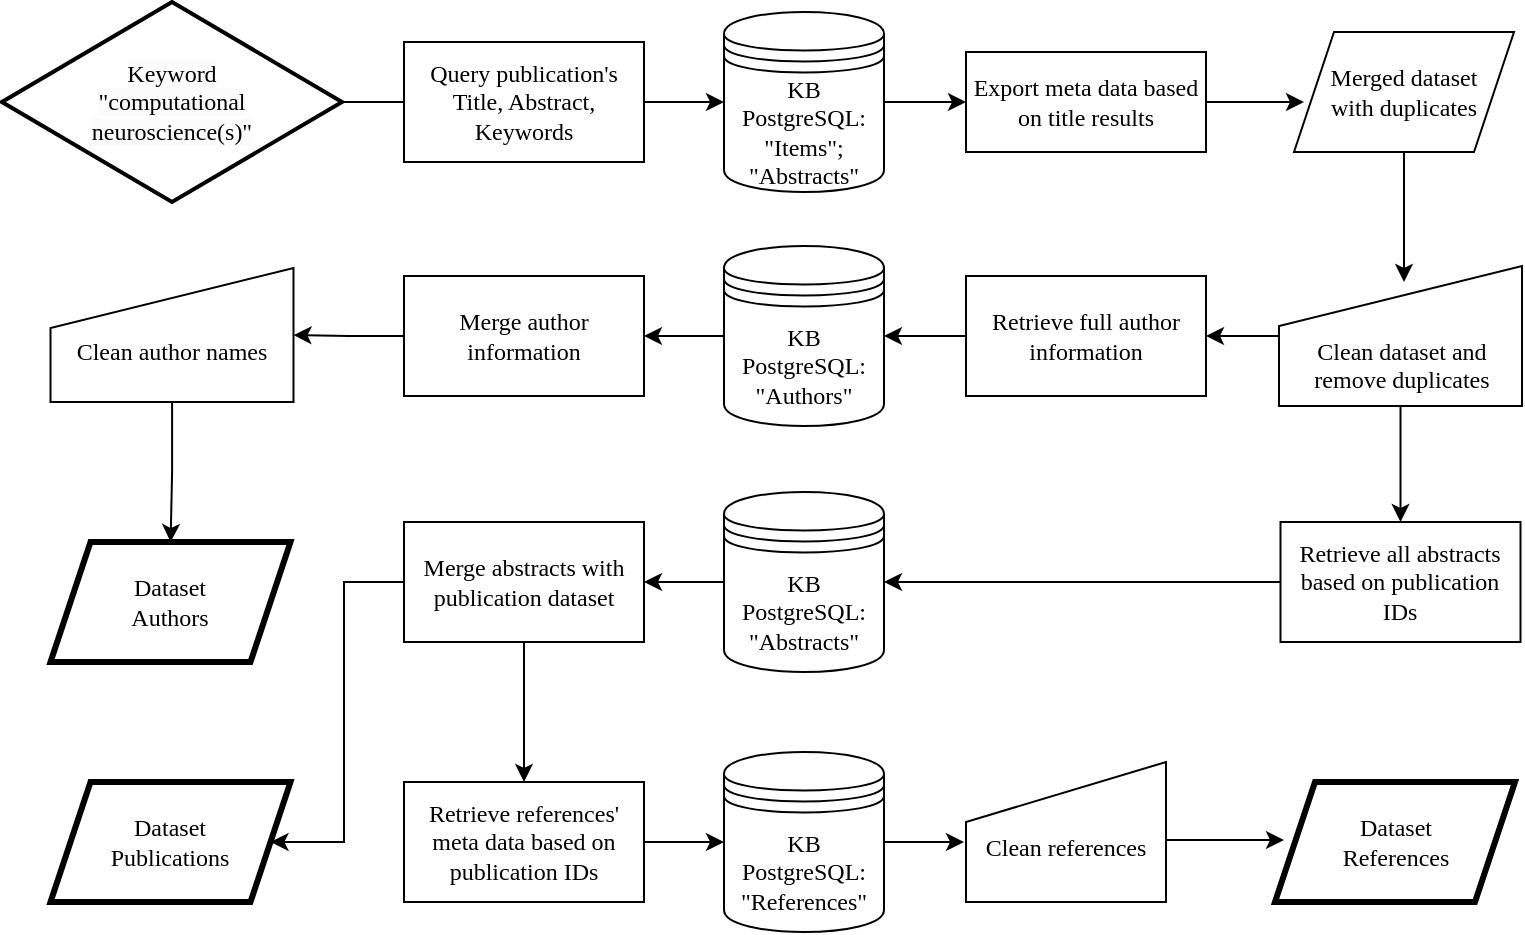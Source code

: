 <mxfile version="22.0.8" type="device">
  <diagram name="Page-1" id="2YBvvXClWsGukQMizWep">
    <mxGraphModel dx="1050" dy="534" grid="1" gridSize="10" guides="1" tooltips="1" connect="1" arrows="1" fold="1" page="1" pageScale="1" pageWidth="850" pageHeight="1100" math="0" shadow="0">
      <root>
        <mxCell id="0" />
        <mxCell id="1" parent="0" />
        <mxCell id="UNg2huOa62MbCrixfZIk-45" value="" style="edgeStyle=entityRelationEdgeStyle;rounded=0;orthogonalLoop=1;jettySize=auto;html=1;startArrow=none;endArrow=none;segment=10;curved=1;sourcePerimeterSpacing=0;targetPerimeterSpacing=0;" parent="1" target="UNg2huOa62MbCrixfZIk-44" edge="1">
          <mxGeometry relative="1" as="geometry">
            <mxPoint x="204" y="320" as="sourcePoint" />
          </mxGeometry>
        </mxCell>
        <mxCell id="UNg2huOa62MbCrixfZIk-54" style="edgeStyle=orthogonalEdgeStyle;rounded=0;orthogonalLoop=1;jettySize=auto;html=1;exitX=1;exitY=0.5;exitDx=0;exitDy=0;entryX=0;entryY=0.5;entryDx=0;entryDy=0;" parent="1" source="UNg2huOa62MbCrixfZIk-44" target="UNg2huOa62MbCrixfZIk-53" edge="1">
          <mxGeometry relative="1" as="geometry" />
        </mxCell>
        <mxCell id="UNg2huOa62MbCrixfZIk-58" value="" style="edgeStyle=orthogonalEdgeStyle;rounded=0;orthogonalLoop=1;jettySize=auto;html=1;entryX=0;entryY=0.5;entryDx=0;entryDy=0;" parent="1" source="UNg2huOa62MbCrixfZIk-53" target="UNg2huOa62MbCrixfZIk-77" edge="1">
          <mxGeometry relative="1" as="geometry">
            <mxPoint x="560" y="320" as="targetPoint" />
            <Array as="points">
              <mxPoint x="550" y="320" />
              <mxPoint x="550" y="320" />
            </Array>
          </mxGeometry>
        </mxCell>
        <mxCell id="UNg2huOa62MbCrixfZIk-53" value="&lt;font face=&quot;Times New Roman&quot;&gt;KB PostgreSQL:&lt;br&gt;&quot;Items&quot;; &quot;Abstracts&quot;&lt;br&gt;&lt;/font&gt;" style="shape=datastore;whiteSpace=wrap;html=1;" parent="1" vertex="1">
          <mxGeometry x="440" y="275" width="80" height="90" as="geometry" />
        </mxCell>
        <mxCell id="UNg2huOa62MbCrixfZIk-44" value="&lt;font face=&quot;Times New Roman&quot;&gt;Query publication&#39;s&lt;br&gt;Title, Abstract, Keywords&lt;/font&gt;" style="whiteSpace=wrap;html=1;" parent="1" vertex="1">
          <mxGeometry x="280" y="290" width="120" height="60" as="geometry" />
        </mxCell>
        <mxCell id="UNg2huOa62MbCrixfZIk-77" value="&lt;font face=&quot;Times New Roman&quot;&gt;Export meta data based on title results&lt;/font&gt;" style="html=1;whiteSpace=wrap;" parent="1" vertex="1">
          <mxGeometry x="561" y="295" width="120" height="50" as="geometry" />
        </mxCell>
        <mxCell id="UNg2huOa62MbCrixfZIk-96" style="edgeStyle=orthogonalEdgeStyle;rounded=0;orthogonalLoop=1;jettySize=auto;html=1;exitX=1;exitY=0.5;exitDx=0;exitDy=0;endArrow=classic;endFill=1;entryX=0;entryY=0.5;entryDx=0;entryDy=0;" parent="1" source="UNg2huOa62MbCrixfZIk-77" edge="1">
          <mxGeometry relative="1" as="geometry">
            <mxPoint x="729.932" y="320" as="targetPoint" />
            <Array as="points">
              <mxPoint x="730" y="320" />
              <mxPoint x="730" y="320" />
            </Array>
            <mxPoint x="720" y="240" as="sourcePoint" />
          </mxGeometry>
        </mxCell>
        <mxCell id="UNg2huOa62MbCrixfZIk-105" value="" style="edgeStyle=orthogonalEdgeStyle;rounded=0;orthogonalLoop=1;jettySize=auto;html=1;exitX=0.5;exitY=1;exitDx=0;exitDy=0;" parent="1" target="UNg2huOa62MbCrixfZIk-104" edge="1" source="UNg2huOa62MbCrixfZIk-112">
          <mxGeometry relative="1" as="geometry">
            <mxPoint x="823" y="430" as="sourcePoint" />
          </mxGeometry>
        </mxCell>
        <mxCell id="UNg2huOa62MbCrixfZIk-103" value="&lt;span style=&quot;color: rgb(0, 0, 0); font-family: &amp;quot;Times New Roman&amp;quot;; font-size: 12px; font-style: normal; font-variant-ligatures: normal; font-variant-caps: normal; font-weight: 400; letter-spacing: normal; orphans: 2; text-align: center; text-indent: 0px; text-transform: none; widows: 2; word-spacing: 0px; -webkit-text-stroke-width: 0px; background-color: rgb(251, 251, 251); text-decoration-thickness: initial; text-decoration-style: initial; text-decoration-color: initial; float: none; display: inline !important;&quot;&gt;Keyword&lt;/span&gt;&lt;br style=&quot;border-color: var(--border-color); color: rgb(0, 0, 0); font-family: &amp;quot;Times New Roman&amp;quot;; font-size: 12px; font-style: normal; font-variant-ligatures: normal; font-variant-caps: normal; font-weight: 400; letter-spacing: normal; orphans: 2; text-align: center; text-indent: 0px; text-transform: none; widows: 2; word-spacing: 0px; -webkit-text-stroke-width: 0px; background-color: rgb(251, 251, 251); text-decoration-thickness: initial; text-decoration-style: initial; text-decoration-color: initial;&quot;&gt;&lt;span style=&quot;color: rgb(0, 0, 0); font-family: &amp;quot;Times New Roman&amp;quot;; font-size: 12px; font-style: normal; font-variant-ligatures: normal; font-variant-caps: normal; font-weight: 400; letter-spacing: normal; orphans: 2; text-align: center; text-indent: 0px; text-transform: none; widows: 2; word-spacing: 0px; -webkit-text-stroke-width: 0px; background-color: rgb(251, 251, 251); text-decoration-thickness: initial; text-decoration-style: initial; text-decoration-color: initial; float: none; display: inline !important;&quot;&gt;&quot;computational&lt;br&gt;neuroscience(s)&quot;&lt;/span&gt;" style="strokeWidth=2;html=1;shape=mxgraph.flowchart.decision;whiteSpace=wrap;" parent="1" vertex="1">
          <mxGeometry x="79" y="270" width="170" height="100" as="geometry" />
        </mxCell>
        <mxCell id="UNg2huOa62MbCrixfZIk-110" style="edgeStyle=orthogonalEdgeStyle;rounded=0;orthogonalLoop=1;jettySize=auto;html=1;exitX=0;exitY=0.5;exitDx=0;exitDy=0;entryX=1;entryY=0.5;entryDx=0;entryDy=0;" parent="1" source="UNg2huOa62MbCrixfZIk-104" target="UNg2huOa62MbCrixfZIk-109" edge="1">
          <mxGeometry relative="1" as="geometry" />
        </mxCell>
        <mxCell id="UNg2huOa62MbCrixfZIk-104" value="Retrieve all abstracts based on publication IDs" style="whiteSpace=wrap;html=1;fontFamily=Times New Roman;" parent="1" vertex="1">
          <mxGeometry x="718.25" y="530" width="120" height="60" as="geometry" />
        </mxCell>
        <mxCell id="UNg2huOa62MbCrixfZIk-116" value="" style="edgeStyle=orthogonalEdgeStyle;rounded=0;orthogonalLoop=1;jettySize=auto;html=1;" parent="1" source="UNg2huOa62MbCrixfZIk-109" target="UNg2huOa62MbCrixfZIk-115" edge="1">
          <mxGeometry relative="1" as="geometry" />
        </mxCell>
        <mxCell id="UNg2huOa62MbCrixfZIk-109" value="&lt;font face=&quot;Times New Roman&quot;&gt;KB PostgreSQL:&lt;br&gt;&quot;Abstracts&quot;&lt;br&gt;&lt;/font&gt;" style="shape=datastore;whiteSpace=wrap;html=1;" parent="1" vertex="1">
          <mxGeometry x="440" y="515" width="80" height="90" as="geometry" />
        </mxCell>
        <mxCell id="qCyl_W-c7o3_SKPiJfAr-3" style="edgeStyle=orthogonalEdgeStyle;rounded=0;orthogonalLoop=1;jettySize=auto;html=1;exitX=0;exitY=0.5;exitDx=0;exitDy=0;entryX=1;entryY=0.5;entryDx=0;entryDy=0;" edge="1" parent="1" source="UNg2huOa62MbCrixfZIk-112" target="UNg2huOa62MbCrixfZIk-117">
          <mxGeometry relative="1" as="geometry">
            <mxPoint x="690" y="440" as="targetPoint" />
          </mxGeometry>
        </mxCell>
        <mxCell id="UNg2huOa62MbCrixfZIk-112" value="&lt;font face=&quot;Times New Roman&quot;&gt;&lt;br&gt;&lt;br&gt;Clean dataset and remove duplicates&lt;/font&gt;" style="shape=manualInput;whiteSpace=wrap;html=1;" parent="1" vertex="1">
          <mxGeometry x="717.5" y="402" width="121.5" height="70" as="geometry" />
        </mxCell>
        <mxCell id="UNg2huOa62MbCrixfZIk-129" value="" style="edgeStyle=orthogonalEdgeStyle;rounded=0;orthogonalLoop=1;jettySize=auto;html=1;" parent="1" source="UNg2huOa62MbCrixfZIk-115" target="UNg2huOa62MbCrixfZIk-128" edge="1">
          <mxGeometry relative="1" as="geometry" />
        </mxCell>
        <mxCell id="qCyl_W-c7o3_SKPiJfAr-7" style="edgeStyle=orthogonalEdgeStyle;rounded=0;orthogonalLoop=1;jettySize=auto;html=1;exitX=0;exitY=0.5;exitDx=0;exitDy=0;entryX=1;entryY=0.5;entryDx=0;entryDy=0;elbow=vertical;" edge="1" parent="1" source="UNg2huOa62MbCrixfZIk-115" target="UNg2huOa62MbCrixfZIk-135">
          <mxGeometry relative="1" as="geometry">
            <Array as="points">
              <mxPoint x="250" y="560" />
              <mxPoint x="250" y="690" />
            </Array>
          </mxGeometry>
        </mxCell>
        <mxCell id="UNg2huOa62MbCrixfZIk-115" value="&lt;font face=&quot;Times New Roman&quot;&gt;Merge abstracts with publication dataset&lt;/font&gt;" style="whiteSpace=wrap;html=1;" parent="1" vertex="1">
          <mxGeometry x="280" y="530" width="120" height="60" as="geometry" />
        </mxCell>
        <mxCell id="UNg2huOa62MbCrixfZIk-121" style="edgeStyle=orthogonalEdgeStyle;rounded=0;orthogonalLoop=1;jettySize=auto;html=1;exitX=0;exitY=0.5;exitDx=0;exitDy=0;" parent="1" source="UNg2huOa62MbCrixfZIk-117" edge="1">
          <mxGeometry relative="1" as="geometry">
            <mxPoint x="520" y="437" as="targetPoint" />
          </mxGeometry>
        </mxCell>
        <mxCell id="UNg2huOa62MbCrixfZIk-117" value="&lt;font face=&quot;Times New Roman&quot;&gt;Retrieve full author information&lt;/font&gt;" style="whiteSpace=wrap;html=1;" parent="1" vertex="1">
          <mxGeometry x="561" y="407" width="120" height="60" as="geometry" />
        </mxCell>
        <mxCell id="UNg2huOa62MbCrixfZIk-124" value="" style="edgeStyle=orthogonalEdgeStyle;rounded=0;orthogonalLoop=1;jettySize=auto;html=1;" parent="1" source="UNg2huOa62MbCrixfZIk-119" target="UNg2huOa62MbCrixfZIk-123" edge="1">
          <mxGeometry relative="1" as="geometry" />
        </mxCell>
        <mxCell id="UNg2huOa62MbCrixfZIk-119" value="&lt;font face=&quot;Times New Roman&quot;&gt;KB PostgreSQL:&lt;br&gt;&quot;Authors&quot;&lt;br&gt;&lt;/font&gt;" style="shape=datastore;whiteSpace=wrap;html=1;" parent="1" vertex="1">
          <mxGeometry x="440" y="392" width="80" height="90" as="geometry" />
        </mxCell>
        <mxCell id="UNg2huOa62MbCrixfZIk-133" style="edgeStyle=orthogonalEdgeStyle;rounded=0;orthogonalLoop=1;jettySize=auto;html=1;exitX=0;exitY=0.5;exitDx=0;exitDy=0;entryX=1;entryY=0.5;entryDx=0;entryDy=0;" parent="1" source="UNg2huOa62MbCrixfZIk-123" edge="1" target="UNg2huOa62MbCrixfZIk-126">
          <mxGeometry relative="1" as="geometry">
            <mxPoint x="225" y="432" as="targetPoint" />
          </mxGeometry>
        </mxCell>
        <mxCell id="UNg2huOa62MbCrixfZIk-123" value="Merge author information" style="whiteSpace=wrap;html=1;fontFamily=Times New Roman;" parent="1" vertex="1">
          <mxGeometry x="280" y="407" width="120" height="60" as="geometry" />
        </mxCell>
        <mxCell id="UNg2huOa62MbCrixfZIk-138" value="" style="edgeStyle=orthogonalEdgeStyle;rounded=0;orthogonalLoop=1;jettySize=auto;html=1;" parent="1" source="UNg2huOa62MbCrixfZIk-126" target="UNg2huOa62MbCrixfZIk-137" edge="1">
          <mxGeometry relative="1" as="geometry" />
        </mxCell>
        <mxCell id="UNg2huOa62MbCrixfZIk-126" value="&lt;font face=&quot;Times New Roman&quot;&gt;&lt;br&gt;Clean author names&lt;/font&gt;" style="shape=manualInput;whiteSpace=wrap;html=1;" parent="1" vertex="1">
          <mxGeometry x="103.25" y="403" width="121.5" height="67" as="geometry" />
        </mxCell>
        <mxCell id="qCyl_W-c7o3_SKPiJfAr-5" style="edgeStyle=orthogonalEdgeStyle;rounded=0;orthogonalLoop=1;jettySize=auto;html=1;exitX=1;exitY=0.5;exitDx=0;exitDy=0;entryX=0;entryY=0.5;entryDx=0;entryDy=0;" edge="1" parent="1" source="UNg2huOa62MbCrixfZIk-128" target="UNg2huOa62MbCrixfZIk-130">
          <mxGeometry relative="1" as="geometry" />
        </mxCell>
        <mxCell id="UNg2huOa62MbCrixfZIk-128" value="Retrieve references&#39; meta data based on publication IDs" style="whiteSpace=wrap;html=1;fontFamily=Times New Roman;" parent="1" vertex="1">
          <mxGeometry x="280" y="660" width="120" height="60" as="geometry" />
        </mxCell>
        <mxCell id="qCyl_W-c7o3_SKPiJfAr-6" value="" style="edgeStyle=orthogonalEdgeStyle;rounded=0;orthogonalLoop=1;jettySize=auto;html=1;" edge="1" parent="1" source="UNg2huOa62MbCrixfZIk-130">
          <mxGeometry relative="1" as="geometry">
            <mxPoint x="560" y="690" as="targetPoint" />
          </mxGeometry>
        </mxCell>
        <mxCell id="UNg2huOa62MbCrixfZIk-130" value="&lt;font face=&quot;Times New Roman&quot;&gt;KB PostgreSQL:&lt;br&gt;&quot;References&quot;&lt;br&gt;&lt;/font&gt;" style="shape=datastore;whiteSpace=wrap;html=1;" parent="1" vertex="1">
          <mxGeometry x="440" y="645" width="80" height="90" as="geometry" />
        </mxCell>
        <mxCell id="UNg2huOa62MbCrixfZIk-135" value="Dataset &lt;br&gt;Publications" style="shape=parallelogram;perimeter=parallelogramPerimeter;whiteSpace=wrap;html=1;fixedSize=1;fontFamily=Times New Roman;strokeWidth=3;" parent="1" vertex="1">
          <mxGeometry x="103.25" y="660" width="120" height="60" as="geometry" />
        </mxCell>
        <mxCell id="UNg2huOa62MbCrixfZIk-137" value="&lt;font face=&quot;Times New Roman&quot;&gt;Dataset&lt;br&gt;Authors&lt;br&gt;&lt;/font&gt;" style="shape=parallelogram;perimeter=parallelogramPerimeter;whiteSpace=wrap;html=1;fixedSize=1;strokeWidth=3;" parent="1" vertex="1">
          <mxGeometry x="103.25" y="540" width="120" height="60" as="geometry" />
        </mxCell>
        <mxCell id="qCyl_W-c7o3_SKPiJfAr-10" value="" style="rounded=0;orthogonalLoop=1;jettySize=auto;html=1;" edge="1" parent="1">
          <mxGeometry relative="1" as="geometry">
            <mxPoint x="661" y="689" as="sourcePoint" />
            <mxPoint x="720" y="689" as="targetPoint" />
          </mxGeometry>
        </mxCell>
        <mxCell id="UNg2huOa62MbCrixfZIk-142" value="&lt;font face=&quot;Times New Roman&quot;&gt;&lt;br&gt;Clean references&lt;/font&gt;" style="shape=manualInput;whiteSpace=wrap;html=1;" parent="1" vertex="1">
          <mxGeometry x="561" y="650" width="100" height="70" as="geometry" />
        </mxCell>
        <mxCell id="UNg2huOa62MbCrixfZIk-144" value="&lt;font face=&quot;Times New Roman&quot;&gt;Dataset&lt;br&gt;References&lt;/font&gt;" style="shape=parallelogram;perimeter=parallelogramPerimeter;whiteSpace=wrap;html=1;fixedSize=1;strokeWidth=3;" parent="1" vertex="1">
          <mxGeometry x="715.5" y="660" width="120" height="60" as="geometry" />
        </mxCell>
        <mxCell id="qCyl_W-c7o3_SKPiJfAr-11" value="" style="rounded=0;orthogonalLoop=1;jettySize=auto;html=1;" edge="1" parent="1">
          <mxGeometry relative="1" as="geometry">
            <mxPoint x="780" y="340" as="sourcePoint" />
            <mxPoint x="780" y="410" as="targetPoint" />
          </mxGeometry>
        </mxCell>
        <mxCell id="qCyl_W-c7o3_SKPiJfAr-9" value="&lt;font face=&quot;Times New Roman&quot;&gt;Merged dataset&lt;br&gt;with duplicates&lt;br&gt;&lt;/font&gt;" style="shape=parallelogram;perimeter=parallelogramPerimeter;whiteSpace=wrap;html=1;fixedSize=1;" vertex="1" parent="1">
          <mxGeometry x="725" y="285" width="110" height="60" as="geometry" />
        </mxCell>
      </root>
    </mxGraphModel>
  </diagram>
</mxfile>
